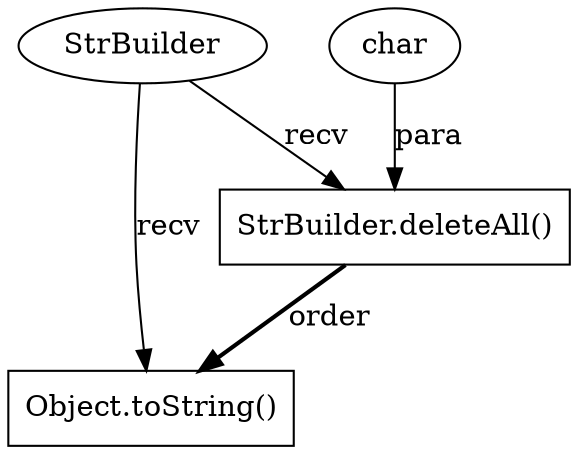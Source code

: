 digraph "AUG" {

  1 [ label="StrBuilder.deleteAll()" shape="box" ];
  2 [ label="StrBuilder" shape="ellipse" ];
  3 [ label="Object.toString()" shape="box" ];
  4 [ label="char" shape="ellipse" ];
  2 -> 1 [ label="recv" style="solid" ];
  4 -> 1 [ label="para" style="solid" ];
  2 -> 3 [ label="recv" style="solid" ];
  1 -> 3 [ label="order" style="bold" ];
}
